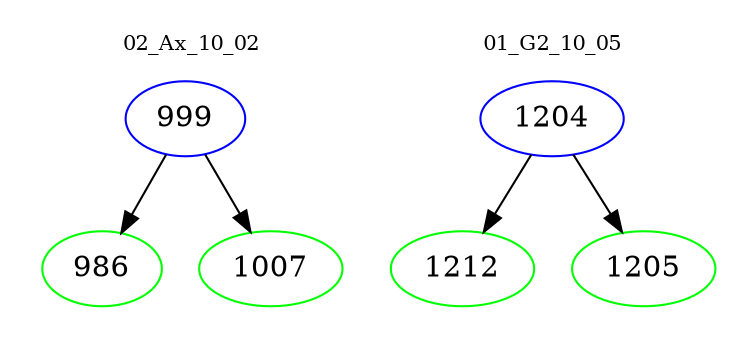 digraph{
subgraph cluster_0 {
color = white
label = "02_Ax_10_02";
fontsize=10;
T0_999 [label="999", color="blue"]
T0_999 -> T0_986 [color="black"]
T0_986 [label="986", color="green"]
T0_999 -> T0_1007 [color="black"]
T0_1007 [label="1007", color="green"]
}
subgraph cluster_1 {
color = white
label = "01_G2_10_05";
fontsize=10;
T1_1204 [label="1204", color="blue"]
T1_1204 -> T1_1212 [color="black"]
T1_1212 [label="1212", color="green"]
T1_1204 -> T1_1205 [color="black"]
T1_1205 [label="1205", color="green"]
}
}
